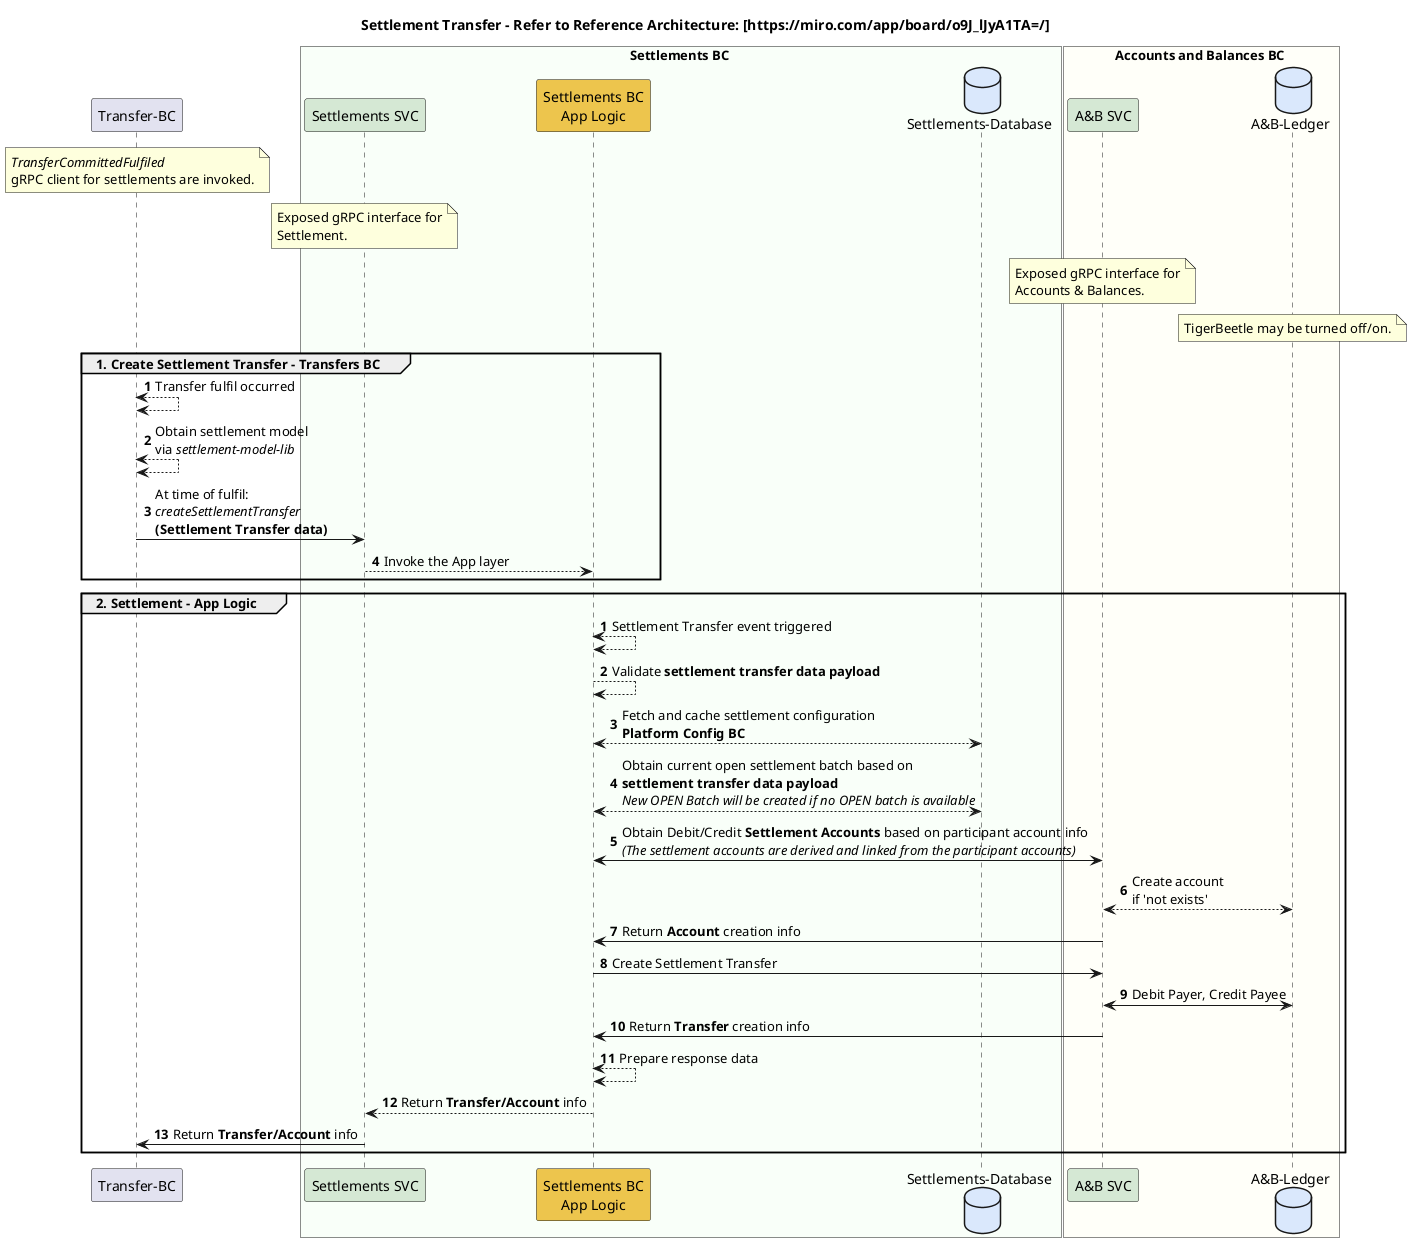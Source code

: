 @startuml

title Settlement Transfer - Refer to Reference Architecture: [https://miro.com/app/board/o9J_lJyA1TA=/]

participant "Transfer-BC" as ext_transfers_bc
note over ext_transfers_bc
    //TransferCommittedFulfiled//
    gRPC client for settlements are invoked.
end note

box Settlements BC #F9FFF9
	participant "Settlements SVC" as sbc_grpc #D5E8D4
    note over sbc_grpc
        Exposed gRPC interface for
        Settlement.
    end note
	participant "Settlements BC\nApp Logic" as sbc_app_logic #EDC54D
	database "Settlements-Database" as sbc_db #DAE8FC
end box

box Accounts and Balances BC #FFFFF9
    participant "A&B SVC" as abbc_grpc #D5E8D4
    database "A&B-Ledger" as abbc_tigerbeetle #DAE8FC
    note over abbc_grpc
        Exposed gRPC interface for
        Accounts & Balances.
    end note
    note over abbc_tigerbeetle
        TigerBeetle may be turned off/on.
    end note
end box

group 1. Create Settlement Transfer - Transfers BC
autonumber
    ext_transfers_bc <--> ext_transfers_bc : Transfer fulfil occurred
    ext_transfers_bc <--> ext_transfers_bc : Obtain settlement model\nvia //settlement-model-lib//
    ext_transfers_bc -> sbc_grpc : At time of fulfil:\n//createSettlementTransfer// \n**(Settlement Transfer data)**
    sbc_grpc --> sbc_app_logic : Invoke the App layer
end

group 2. Settlement - App Logic
autonumber
    sbc_app_logic <--> sbc_app_logic: Settlement Transfer event triggered
    sbc_app_logic --> sbc_app_logic : Validate **settlement transfer data payload**
    sbc_app_logic <--> sbc_db : Fetch and cache settlement configuration\n**Platform Config BC**
    sbc_app_logic <--> sbc_db : Obtain current open settlement batch based on \n**settlement transfer data payload**\n//New OPEN Batch will be created if no OPEN batch is available//
    sbc_app_logic <-> abbc_grpc : Obtain Debit/Credit **Settlement Accounts** based on participant account info\n//(The settlement accounts are derived and linked from the participant accounts)//
    abbc_grpc <--> abbc_tigerbeetle : Create account \nif 'not exists'
    abbc_grpc -> sbc_app_logic : Return **Account** creation info
    sbc_app_logic -> abbc_grpc: Create Settlement Transfer
    abbc_grpc <-> abbc_tigerbeetle: Debit Payer, Credit Payee
    abbc_grpc -> sbc_app_logic : Return **Transfer** creation info
    sbc_app_logic <--> sbc_app_logic: Prepare response data
    sbc_app_logic --> sbc_grpc: Return **Transfer/Account** info
    sbc_grpc -> ext_transfers_bc: Return **Transfer/Account** info
end

@enduml
